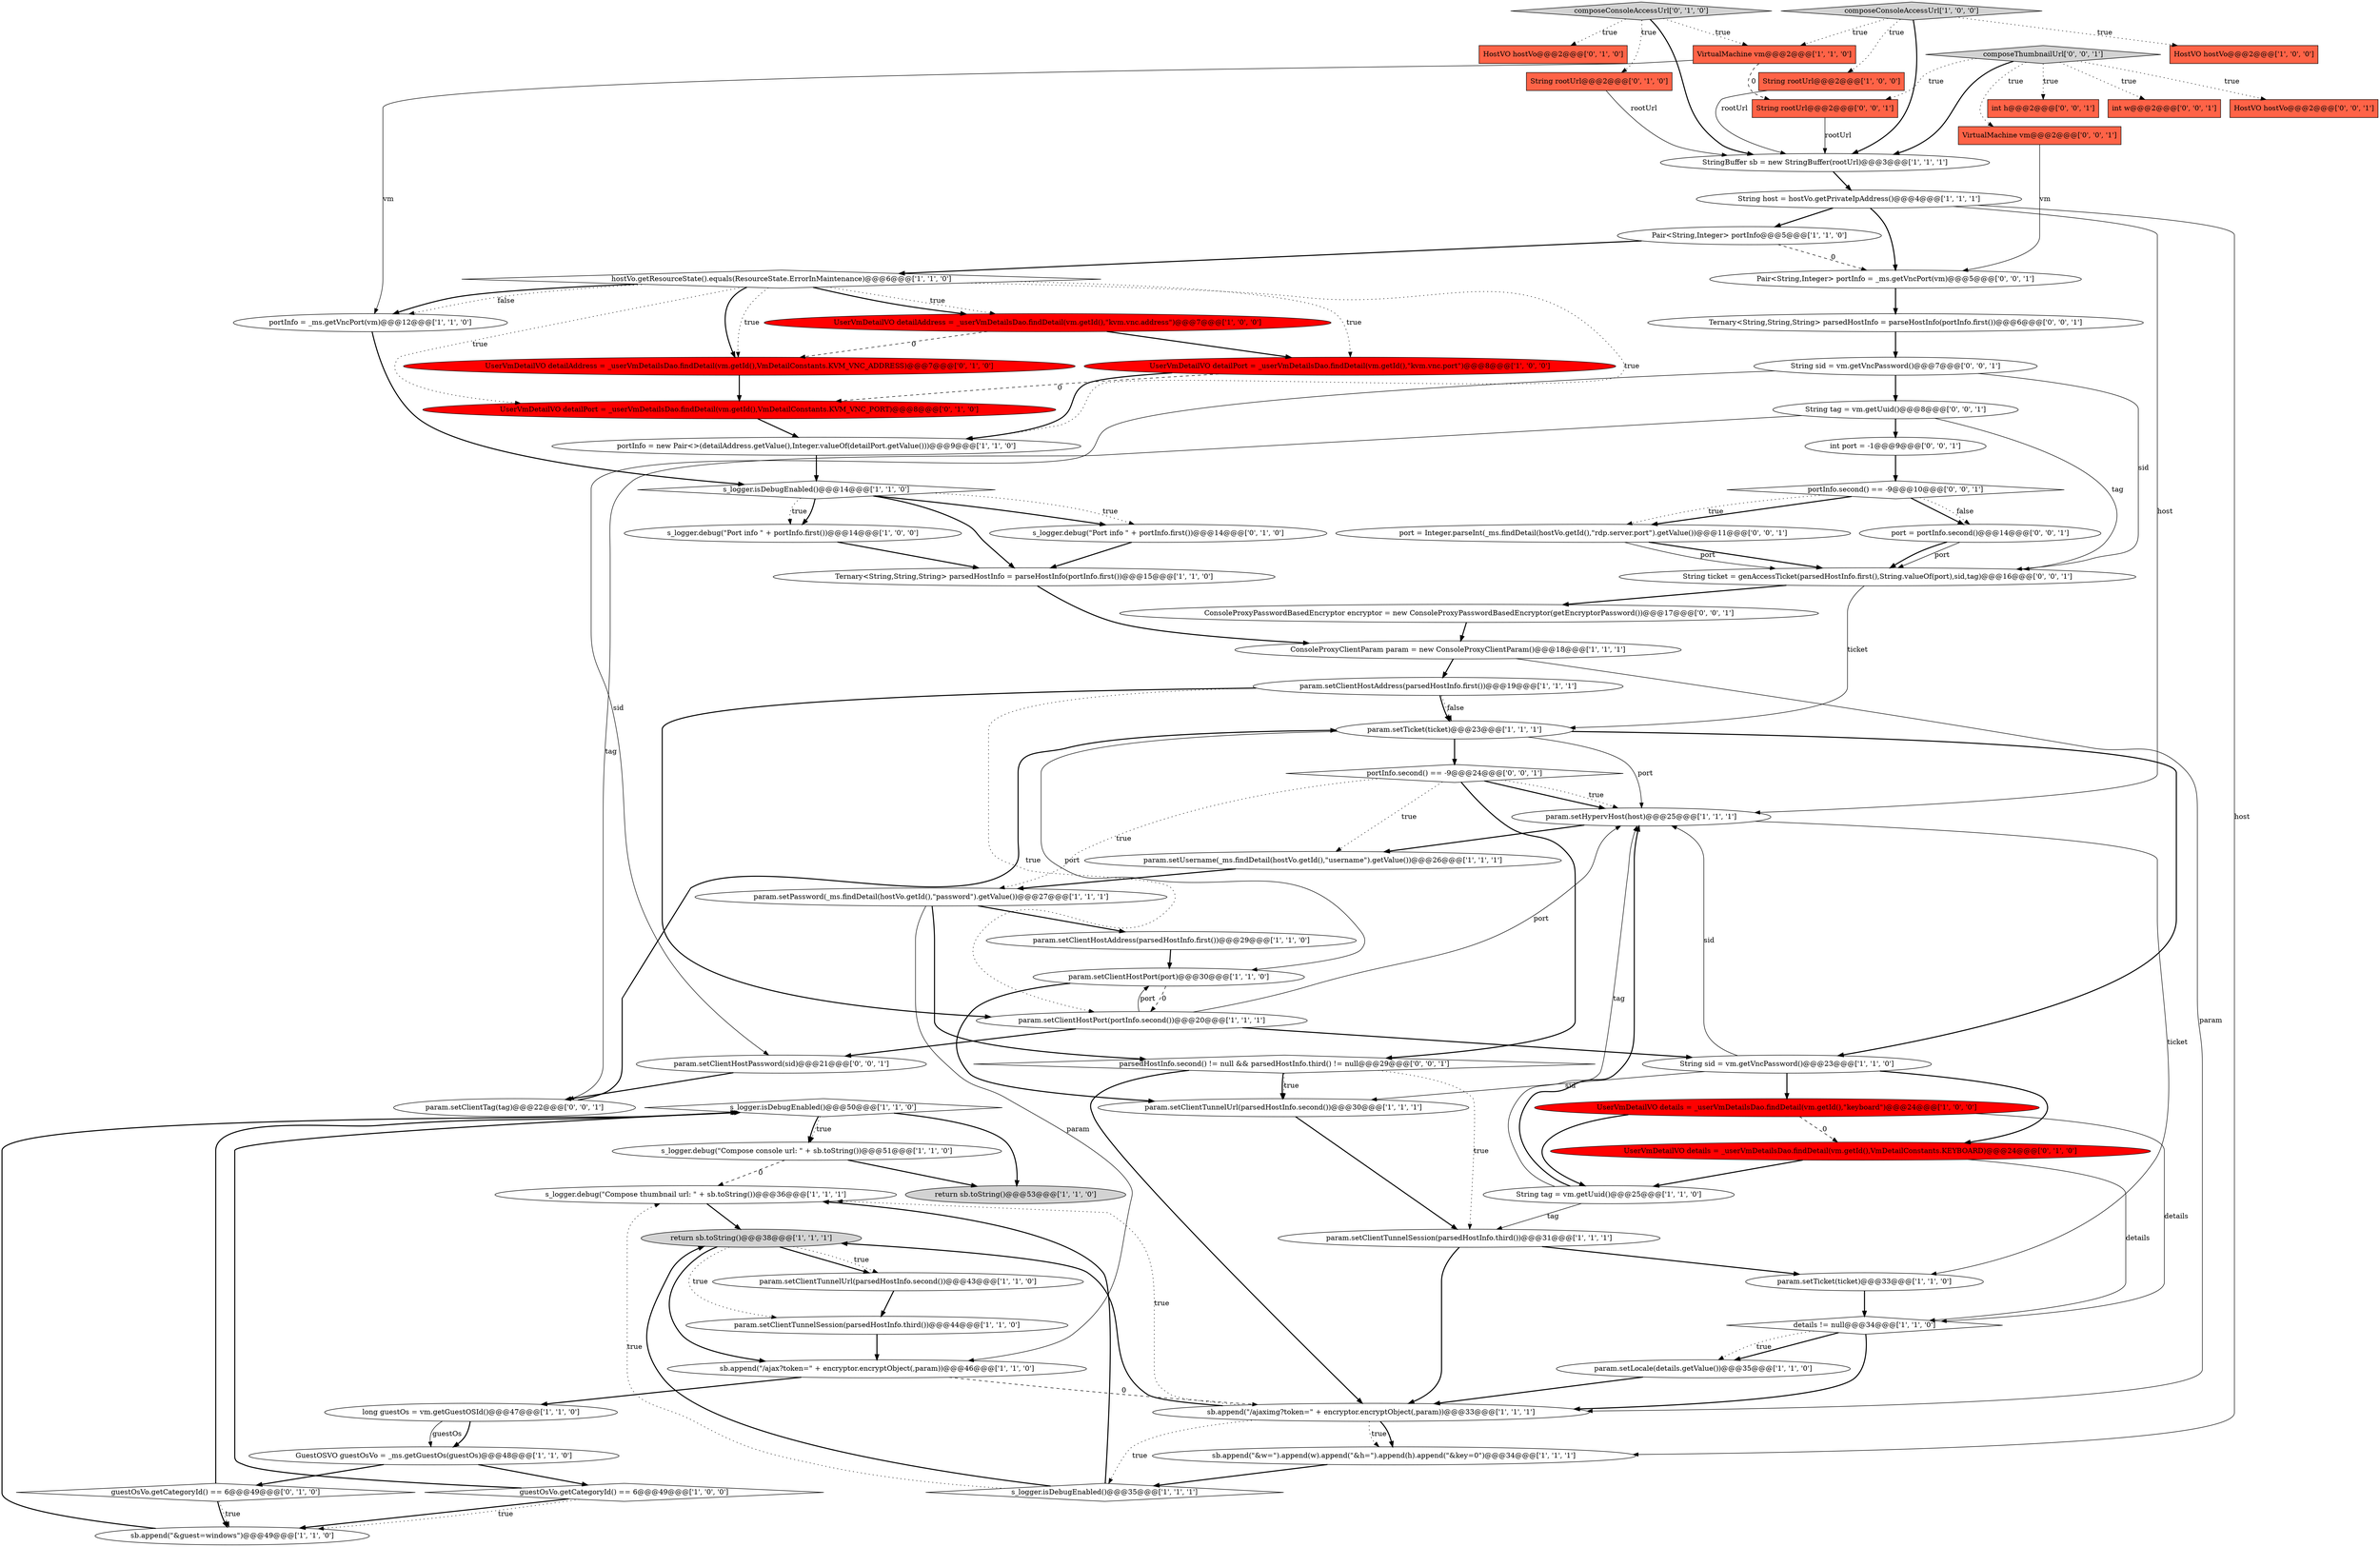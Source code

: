 digraph {
37 [style = filled, label = "s_logger.isDebugEnabled()@@@50@@@['1', '1', '0']", fillcolor = white, shape = diamond image = "AAA0AAABBB1BBB"];
64 [style = filled, label = "Pair<String,Integer> portInfo = _ms.getVncPort(vm)@@@5@@@['0', '0', '1']", fillcolor = white, shape = ellipse image = "AAA0AAABBB3BBB"];
30 [style = filled, label = "String host = hostVo.getPrivateIpAddress()@@@4@@@['1', '1', '1']", fillcolor = white, shape = ellipse image = "AAA0AAABBB1BBB"];
19 [style = filled, label = "param.setClientHostPort(portInfo.second())@@@20@@@['1', '1', '1']", fillcolor = white, shape = ellipse image = "AAA0AAABBB1BBB"];
38 [style = filled, label = "param.setClientTunnelUrl(parsedHostInfo.second())@@@43@@@['1', '1', '0']", fillcolor = white, shape = ellipse image = "AAA0AAABBB1BBB"];
68 [style = filled, label = "port = portInfo.second()@@@14@@@['0', '0', '1']", fillcolor = white, shape = ellipse image = "AAA0AAABBB3BBB"];
69 [style = filled, label = "port = Integer.parseInt(_ms.findDetail(hostVo.getId(),\"rdp.server.port\").getValue())@@@11@@@['0', '0', '1']", fillcolor = white, shape = ellipse image = "AAA0AAABBB3BBB"];
21 [style = filled, label = "param.setTicket(ticket)@@@23@@@['1', '1', '1']", fillcolor = white, shape = ellipse image = "AAA0AAABBB1BBB"];
53 [style = filled, label = "composeConsoleAccessUrl['0', '1', '0']", fillcolor = lightgray, shape = diamond image = "AAA0AAABBB2BBB"];
55 [style = filled, label = "String ticket = genAccessTicket(parsedHostInfo.first(),String.valueOf(port),sid,tag)@@@16@@@['0', '0', '1']", fillcolor = white, shape = ellipse image = "AAA0AAABBB3BBB"];
59 [style = filled, label = "int w@@@2@@@['0', '0', '1']", fillcolor = tomato, shape = box image = "AAA0AAABBB3BBB"];
74 [style = filled, label = "String sid = vm.getVncPassword()@@@7@@@['0', '0', '1']", fillcolor = white, shape = ellipse image = "AAA0AAABBB3BBB"];
46 [style = filled, label = "VirtualMachine vm@@@2@@@['1', '1', '0']", fillcolor = tomato, shape = box image = "AAA0AAABBB1BBB"];
5 [style = filled, label = "param.setClientHostAddress(parsedHostInfo.first())@@@19@@@['1', '1', '1']", fillcolor = white, shape = ellipse image = "AAA0AAABBB1BBB"];
12 [style = filled, label = "param.setHypervHost(host)@@@25@@@['1', '1', '1']", fillcolor = white, shape = ellipse image = "AAA0AAABBB1BBB"];
57 [style = filled, label = "ConsoleProxyPasswordBasedEncryptor encryptor = new ConsoleProxyPasswordBasedEncryptor(getEncryptorPassword())@@@17@@@['0', '0', '1']", fillcolor = white, shape = ellipse image = "AAA0AAABBB3BBB"];
6 [style = filled, label = "sb.append(\"&w=\").append(w).append(\"&h=\").append(h).append(\"&key=0\")@@@34@@@['1', '1', '1']", fillcolor = white, shape = ellipse image = "AAA0AAABBB1BBB"];
60 [style = filled, label = "param.setClientTag(tag)@@@22@@@['0', '0', '1']", fillcolor = white, shape = ellipse image = "AAA0AAABBB3BBB"];
3 [style = filled, label = "sb.append(\"/ajax?token=\" + encryptor.encryptObject(,param))@@@46@@@['1', '1', '0']", fillcolor = white, shape = ellipse image = "AAA0AAABBB1BBB"];
13 [style = filled, label = "UserVmDetailVO detailPort = _userVmDetailsDao.findDetail(vm.getId(),\"kvm.vnc.port\")@@@8@@@['1', '0', '0']", fillcolor = red, shape = ellipse image = "AAA1AAABBB1BBB"];
25 [style = filled, label = "param.setPassword(_ms.findDetail(hostVo.getId(),\"password\").getValue())@@@27@@@['1', '1', '1']", fillcolor = white, shape = ellipse image = "AAA0AAABBB1BBB"];
18 [style = filled, label = "hostVo.getResourceState().equals(ResourceState.ErrorInMaintenance)@@@6@@@['1', '1', '0']", fillcolor = white, shape = diamond image = "AAA0AAABBB1BBB"];
16 [style = filled, label = "s_logger.debug(\"Compose thumbnail url: \" + sb.toString())@@@36@@@['1', '1', '1']", fillcolor = white, shape = ellipse image = "AAA0AAABBB1BBB"];
62 [style = filled, label = "parsedHostInfo.second() != null && parsedHostInfo.third() != null@@@29@@@['0', '0', '1']", fillcolor = white, shape = diamond image = "AAA0AAABBB3BBB"];
22 [style = filled, label = "guestOsVo.getCategoryId() == 6@@@49@@@['1', '0', '0']", fillcolor = white, shape = diamond image = "AAA0AAABBB1BBB"];
27 [style = filled, label = "HostVO hostVo@@@2@@@['1', '0', '0']", fillcolor = tomato, shape = box image = "AAA0AAABBB1BBB"];
73 [style = filled, label = "String rootUrl@@@2@@@['0', '0', '1']", fillcolor = tomato, shape = box image = "AAA0AAABBB3BBB"];
40 [style = filled, label = "param.setClientTunnelUrl(parsedHostInfo.second())@@@30@@@['1', '1', '1']", fillcolor = white, shape = ellipse image = "AAA0AAABBB1BBB"];
45 [style = filled, label = "sb.append(\"&guest=windows\")@@@49@@@['1', '1', '0']", fillcolor = white, shape = ellipse image = "AAA0AAABBB1BBB"];
10 [style = filled, label = "Pair<String,Integer> portInfo@@@5@@@['1', '1', '0']", fillcolor = white, shape = ellipse image = "AAA0AAABBB1BBB"];
28 [style = filled, label = "param.setTicket(ticket)@@@33@@@['1', '1', '0']", fillcolor = white, shape = ellipse image = "AAA0AAABBB1BBB"];
49 [style = filled, label = "HostVO hostVo@@@2@@@['0', '1', '0']", fillcolor = tomato, shape = box image = "AAA0AAABBB2BBB"];
32 [style = filled, label = "String tag = vm.getUuid()@@@25@@@['1', '1', '0']", fillcolor = white, shape = ellipse image = "AAA0AAABBB1BBB"];
42 [style = filled, label = "param.setClientTunnelSession(parsedHostInfo.third())@@@44@@@['1', '1', '0']", fillcolor = white, shape = ellipse image = "AAA0AAABBB1BBB"];
29 [style = filled, label = "String sid = vm.getVncPassword()@@@23@@@['1', '1', '0']", fillcolor = white, shape = ellipse image = "AAA0AAABBB1BBB"];
66 [style = filled, label = "composeThumbnailUrl['0', '0', '1']", fillcolor = lightgray, shape = diamond image = "AAA0AAABBB3BBB"];
67 [style = filled, label = "HostVO hostVo@@@2@@@['0', '0', '1']", fillcolor = tomato, shape = box image = "AAA0AAABBB3BBB"];
71 [style = filled, label = "int port = -1@@@9@@@['0', '0', '1']", fillcolor = white, shape = ellipse image = "AAA0AAABBB3BBB"];
72 [style = filled, label = "VirtualMachine vm@@@2@@@['0', '0', '1']", fillcolor = tomato, shape = box image = "AAA0AAABBB3BBB"];
36 [style = filled, label = "String rootUrl@@@2@@@['1', '0', '0']", fillcolor = tomato, shape = box image = "AAA0AAABBB1BBB"];
8 [style = filled, label = "StringBuffer sb = new StringBuffer(rootUrl)@@@3@@@['1', '1', '1']", fillcolor = white, shape = ellipse image = "AAA0AAABBB1BBB"];
39 [style = filled, label = "UserVmDetailVO details = _userVmDetailsDao.findDetail(vm.getId(),\"keyboard\")@@@24@@@['1', '0', '0']", fillcolor = red, shape = ellipse image = "AAA1AAABBB1BBB"];
7 [style = filled, label = "long guestOs = vm.getGuestOSId()@@@47@@@['1', '1', '0']", fillcolor = white, shape = ellipse image = "AAA0AAABBB1BBB"];
50 [style = filled, label = "UserVmDetailVO detailAddress = _userVmDetailsDao.findDetail(vm.getId(),VmDetailConstants.KVM_VNC_ADDRESS)@@@7@@@['0', '1', '0']", fillcolor = red, shape = ellipse image = "AAA1AAABBB2BBB"];
65 [style = filled, label = "Ternary<String,String,String> parsedHostInfo = parseHostInfo(portInfo.first())@@@6@@@['0', '0', '1']", fillcolor = white, shape = ellipse image = "AAA0AAABBB3BBB"];
63 [style = filled, label = "portInfo.second() == -9@@@24@@@['0', '0', '1']", fillcolor = white, shape = diamond image = "AAA0AAABBB3BBB"];
44 [style = filled, label = "param.setLocale(details.getValue())@@@35@@@['1', '1', '0']", fillcolor = white, shape = ellipse image = "AAA0AAABBB1BBB"];
70 [style = filled, label = "param.setClientHostPassword(sid)@@@21@@@['0', '0', '1']", fillcolor = white, shape = ellipse image = "AAA0AAABBB3BBB"];
58 [style = filled, label = "int h@@@2@@@['0', '0', '1']", fillcolor = tomato, shape = box image = "AAA0AAABBB3BBB"];
26 [style = filled, label = "param.setUsername(_ms.findDetail(hostVo.getId(),\"username\").getValue())@@@26@@@['1', '1', '1']", fillcolor = white, shape = ellipse image = "AAA0AAABBB1BBB"];
14 [style = filled, label = "s_logger.debug(\"Compose console url: \" + sb.toString())@@@51@@@['1', '1', '0']", fillcolor = white, shape = ellipse image = "AAA0AAABBB1BBB"];
0 [style = filled, label = "GuestOSVO guestOsVo = _ms.getGuestOs(guestOs)@@@48@@@['1', '1', '0']", fillcolor = white, shape = ellipse image = "AAA0AAABBB1BBB"];
52 [style = filled, label = "UserVmDetailVO details = _userVmDetailsDao.findDetail(vm.getId(),VmDetailConstants.KEYBOARD)@@@24@@@['0', '1', '0']", fillcolor = red, shape = ellipse image = "AAA1AAABBB2BBB"];
48 [style = filled, label = "s_logger.debug(\"Port info \" + portInfo.first())@@@14@@@['0', '1', '0']", fillcolor = white, shape = ellipse image = "AAA0AAABBB2BBB"];
43 [style = filled, label = "s_logger.isDebugEnabled()@@@35@@@['1', '1', '1']", fillcolor = white, shape = diamond image = "AAA0AAABBB1BBB"];
23 [style = filled, label = "return sb.toString()@@@53@@@['1', '1', '0']", fillcolor = lightgray, shape = ellipse image = "AAA0AAABBB1BBB"];
61 [style = filled, label = "portInfo.second() == -9@@@10@@@['0', '0', '1']", fillcolor = white, shape = diamond image = "AAA0AAABBB3BBB"];
41 [style = filled, label = "param.setClientTunnelSession(parsedHostInfo.third())@@@31@@@['1', '1', '1']", fillcolor = white, shape = ellipse image = "AAA0AAABBB1BBB"];
35 [style = filled, label = "param.setClientHostAddress(parsedHostInfo.first())@@@29@@@['1', '1', '0']", fillcolor = white, shape = ellipse image = "AAA0AAABBB1BBB"];
54 [style = filled, label = "String rootUrl@@@2@@@['0', '1', '0']", fillcolor = tomato, shape = box image = "AAA0AAABBB2BBB"];
31 [style = filled, label = "Ternary<String,String,String> parsedHostInfo = parseHostInfo(portInfo.first())@@@15@@@['1', '1', '0']", fillcolor = white, shape = ellipse image = "AAA0AAABBB1BBB"];
17 [style = filled, label = "portInfo = new Pair<>(detailAddress.getValue(),Integer.valueOf(detailPort.getValue()))@@@9@@@['1', '1', '0']", fillcolor = white, shape = ellipse image = "AAA0AAABBB1BBB"];
20 [style = filled, label = "return sb.toString()@@@38@@@['1', '1', '1']", fillcolor = lightgray, shape = ellipse image = "AAA0AAABBB1BBB"];
15 [style = filled, label = "ConsoleProxyClientParam param = new ConsoleProxyClientParam()@@@18@@@['1', '1', '1']", fillcolor = white, shape = ellipse image = "AAA0AAABBB1BBB"];
11 [style = filled, label = "s_logger.debug(\"Port info \" + portInfo.first())@@@14@@@['1', '0', '0']", fillcolor = white, shape = ellipse image = "AAA0AAABBB1BBB"];
33 [style = filled, label = "details != null@@@34@@@['1', '1', '0']", fillcolor = white, shape = diamond image = "AAA0AAABBB1BBB"];
9 [style = filled, label = "portInfo = _ms.getVncPort(vm)@@@12@@@['1', '1', '0']", fillcolor = white, shape = ellipse image = "AAA0AAABBB1BBB"];
56 [style = filled, label = "String tag = vm.getUuid()@@@8@@@['0', '0', '1']", fillcolor = white, shape = ellipse image = "AAA0AAABBB3BBB"];
4 [style = filled, label = "UserVmDetailVO detailAddress = _userVmDetailsDao.findDetail(vm.getId(),\"kvm.vnc.address\")@@@7@@@['1', '0', '0']", fillcolor = red, shape = ellipse image = "AAA1AAABBB1BBB"];
2 [style = filled, label = "param.setClientHostPort(port)@@@30@@@['1', '1', '0']", fillcolor = white, shape = ellipse image = "AAA0AAABBB1BBB"];
24 [style = filled, label = "s_logger.isDebugEnabled()@@@14@@@['1', '1', '0']", fillcolor = white, shape = diamond image = "AAA0AAABBB1BBB"];
51 [style = filled, label = "guestOsVo.getCategoryId() == 6@@@49@@@['0', '1', '0']", fillcolor = white, shape = diamond image = "AAA0AAABBB2BBB"];
47 [style = filled, label = "UserVmDetailVO detailPort = _userVmDetailsDao.findDetail(vm.getId(),VmDetailConstants.KVM_VNC_PORT)@@@8@@@['0', '1', '0']", fillcolor = red, shape = ellipse image = "AAA1AAABBB2BBB"];
1 [style = filled, label = "sb.append(\"/ajaximg?token=\" + encryptor.encryptObject(,param))@@@33@@@['1', '1', '1']", fillcolor = white, shape = ellipse image = "AAA0AAABBB1BBB"];
34 [style = filled, label = "composeConsoleAccessUrl['1', '0', '0']", fillcolor = lightgray, shape = diamond image = "AAA0AAABBB1BBB"];
8->30 [style = bold, label=""];
6->43 [style = bold, label=""];
53->46 [style = dotted, label="true"];
2->19 [style = dashed, label="0"];
3->1 [style = dashed, label="0"];
32->12 [style = bold, label=""];
22->37 [style = bold, label=""];
5->19 [style = dotted, label="true"];
51->45 [style = dotted, label="true"];
1->20 [style = bold, label=""];
21->12 [style = solid, label="port"];
30->12 [style = solid, label="host"];
25->35 [style = bold, label=""];
38->42 [style = bold, label=""];
29->40 [style = solid, label="sid"];
69->55 [style = bold, label=""];
46->73 [style = dashed, label="0"];
41->28 [style = bold, label=""];
13->17 [style = bold, label=""];
55->57 [style = bold, label=""];
61->68 [style = bold, label=""];
34->27 [style = dotted, label="true"];
20->42 [style = dotted, label="true"];
63->26 [style = dotted, label="true"];
66->72 [style = dotted, label="true"];
18->47 [style = dotted, label="true"];
30->6 [style = solid, label="host"];
24->11 [style = bold, label=""];
42->3 [style = bold, label=""];
1->6 [style = dotted, label="true"];
44->1 [style = bold, label=""];
62->40 [style = bold, label=""];
33->44 [style = bold, label=""];
18->9 [style = dotted, label="false"];
9->24 [style = bold, label=""];
39->52 [style = dashed, label="0"];
18->13 [style = dotted, label="true"];
53->49 [style = dotted, label="true"];
43->16 [style = bold, label=""];
25->62 [style = bold, label=""];
29->39 [style = bold, label=""];
65->74 [style = bold, label=""];
60->21 [style = bold, label=""];
66->8 [style = bold, label=""];
33->44 [style = dotted, label="true"];
56->71 [style = bold, label=""];
1->43 [style = dotted, label="true"];
46->9 [style = solid, label="vm"];
72->64 [style = solid, label="vm"];
7->0 [style = bold, label=""];
20->3 [style = bold, label=""];
20->38 [style = bold, label=""];
34->8 [style = bold, label=""];
63->12 [style = dotted, label="true"];
29->52 [style = bold, label=""];
18->50 [style = bold, label=""];
25->3 [style = solid, label="param"];
71->61 [style = bold, label=""];
5->21 [style = bold, label=""];
54->8 [style = solid, label="rootUrl"];
21->29 [style = bold, label=""];
63->62 [style = bold, label=""];
18->4 [style = bold, label=""];
3->7 [style = bold, label=""];
69->55 [style = solid, label="port"];
4->50 [style = dashed, label="0"];
36->8 [style = solid, label="rootUrl"];
18->9 [style = bold, label=""];
30->10 [style = bold, label=""];
18->17 [style = dotted, label="true"];
14->16 [style = dashed, label="0"];
37->14 [style = dotted, label="true"];
16->20 [style = bold, label=""];
12->28 [style = solid, label="ticket"];
15->1 [style = solid, label="param"];
20->38 [style = dotted, label="true"];
10->18 [style = bold, label=""];
62->1 [style = bold, label=""];
22->45 [style = bold, label=""];
66->73 [style = dotted, label="true"];
10->64 [style = dashed, label="0"];
19->29 [style = bold, label=""];
19->70 [style = bold, label=""];
19->2 [style = solid, label="port"];
34->36 [style = dotted, label="true"];
4->13 [style = bold, label=""];
61->69 [style = bold, label=""];
35->2 [style = bold, label=""];
43->20 [style = bold, label=""];
66->67 [style = dotted, label="true"];
43->16 [style = dotted, label="true"];
18->50 [style = dotted, label="true"];
74->55 [style = solid, label="sid"];
48->31 [style = bold, label=""];
56->55 [style = solid, label="tag"];
5->19 [style = bold, label=""];
11->31 [style = bold, label=""];
63->12 [style = bold, label=""];
24->11 [style = dotted, label="true"];
1->6 [style = bold, label=""];
51->37 [style = bold, label=""];
30->64 [style = bold, label=""];
61->68 [style = dotted, label="false"];
14->23 [style = bold, label=""];
24->31 [style = bold, label=""];
51->45 [style = bold, label=""];
63->25 [style = dotted, label="true"];
57->15 [style = bold, label=""];
56->60 [style = solid, label="tag"];
39->32 [style = bold, label=""];
64->65 [style = bold, label=""];
24->48 [style = dotted, label="true"];
66->59 [style = dotted, label="true"];
53->8 [style = bold, label=""];
1->16 [style = dotted, label="true"];
32->12 [style = solid, label="tag"];
62->41 [style = dotted, label="true"];
68->55 [style = solid, label="port"];
21->2 [style = solid, label="port"];
26->25 [style = bold, label=""];
5->21 [style = dotted, label="false"];
33->1 [style = bold, label=""];
12->26 [style = bold, label=""];
2->40 [style = bold, label=""];
41->1 [style = bold, label=""];
37->23 [style = bold, label=""];
31->15 [style = bold, label=""];
22->45 [style = dotted, label="true"];
61->69 [style = dotted, label="true"];
66->58 [style = dotted, label="true"];
15->5 [style = bold, label=""];
19->12 [style = solid, label="port"];
73->8 [style = solid, label="rootUrl"];
74->70 [style = solid, label="sid"];
62->40 [style = dotted, label="true"];
7->0 [style = solid, label="guestOs"];
37->14 [style = bold, label=""];
17->24 [style = bold, label=""];
29->12 [style = solid, label="sid"];
28->33 [style = bold, label=""];
52->32 [style = bold, label=""];
21->63 [style = bold, label=""];
50->47 [style = bold, label=""];
70->60 [style = bold, label=""];
0->22 [style = bold, label=""];
0->51 [style = bold, label=""];
68->55 [style = bold, label=""];
40->41 [style = bold, label=""];
55->21 [style = solid, label="ticket"];
34->46 [style = dotted, label="true"];
39->33 [style = solid, label="details"];
45->37 [style = bold, label=""];
18->4 [style = dotted, label="true"];
13->47 [style = dashed, label="0"];
47->17 [style = bold, label=""];
52->33 [style = solid, label="details"];
53->54 [style = dotted, label="true"];
24->48 [style = bold, label=""];
74->56 [style = bold, label=""];
32->41 [style = solid, label="tag"];
}
